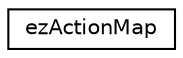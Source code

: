 digraph "Graphical Class Hierarchy"
{
 // LATEX_PDF_SIZE
  edge [fontname="Helvetica",fontsize="10",labelfontname="Helvetica",labelfontsize="10"];
  node [fontname="Helvetica",fontsize="10",shape=record];
  rankdir="LR";
  Node0 [label="ezActionMap",height=0.2,width=0.4,color="black", fillcolor="white", style="filled",URL="$d2/dd6/classez_action_map.htm",tooltip=" "];
}
